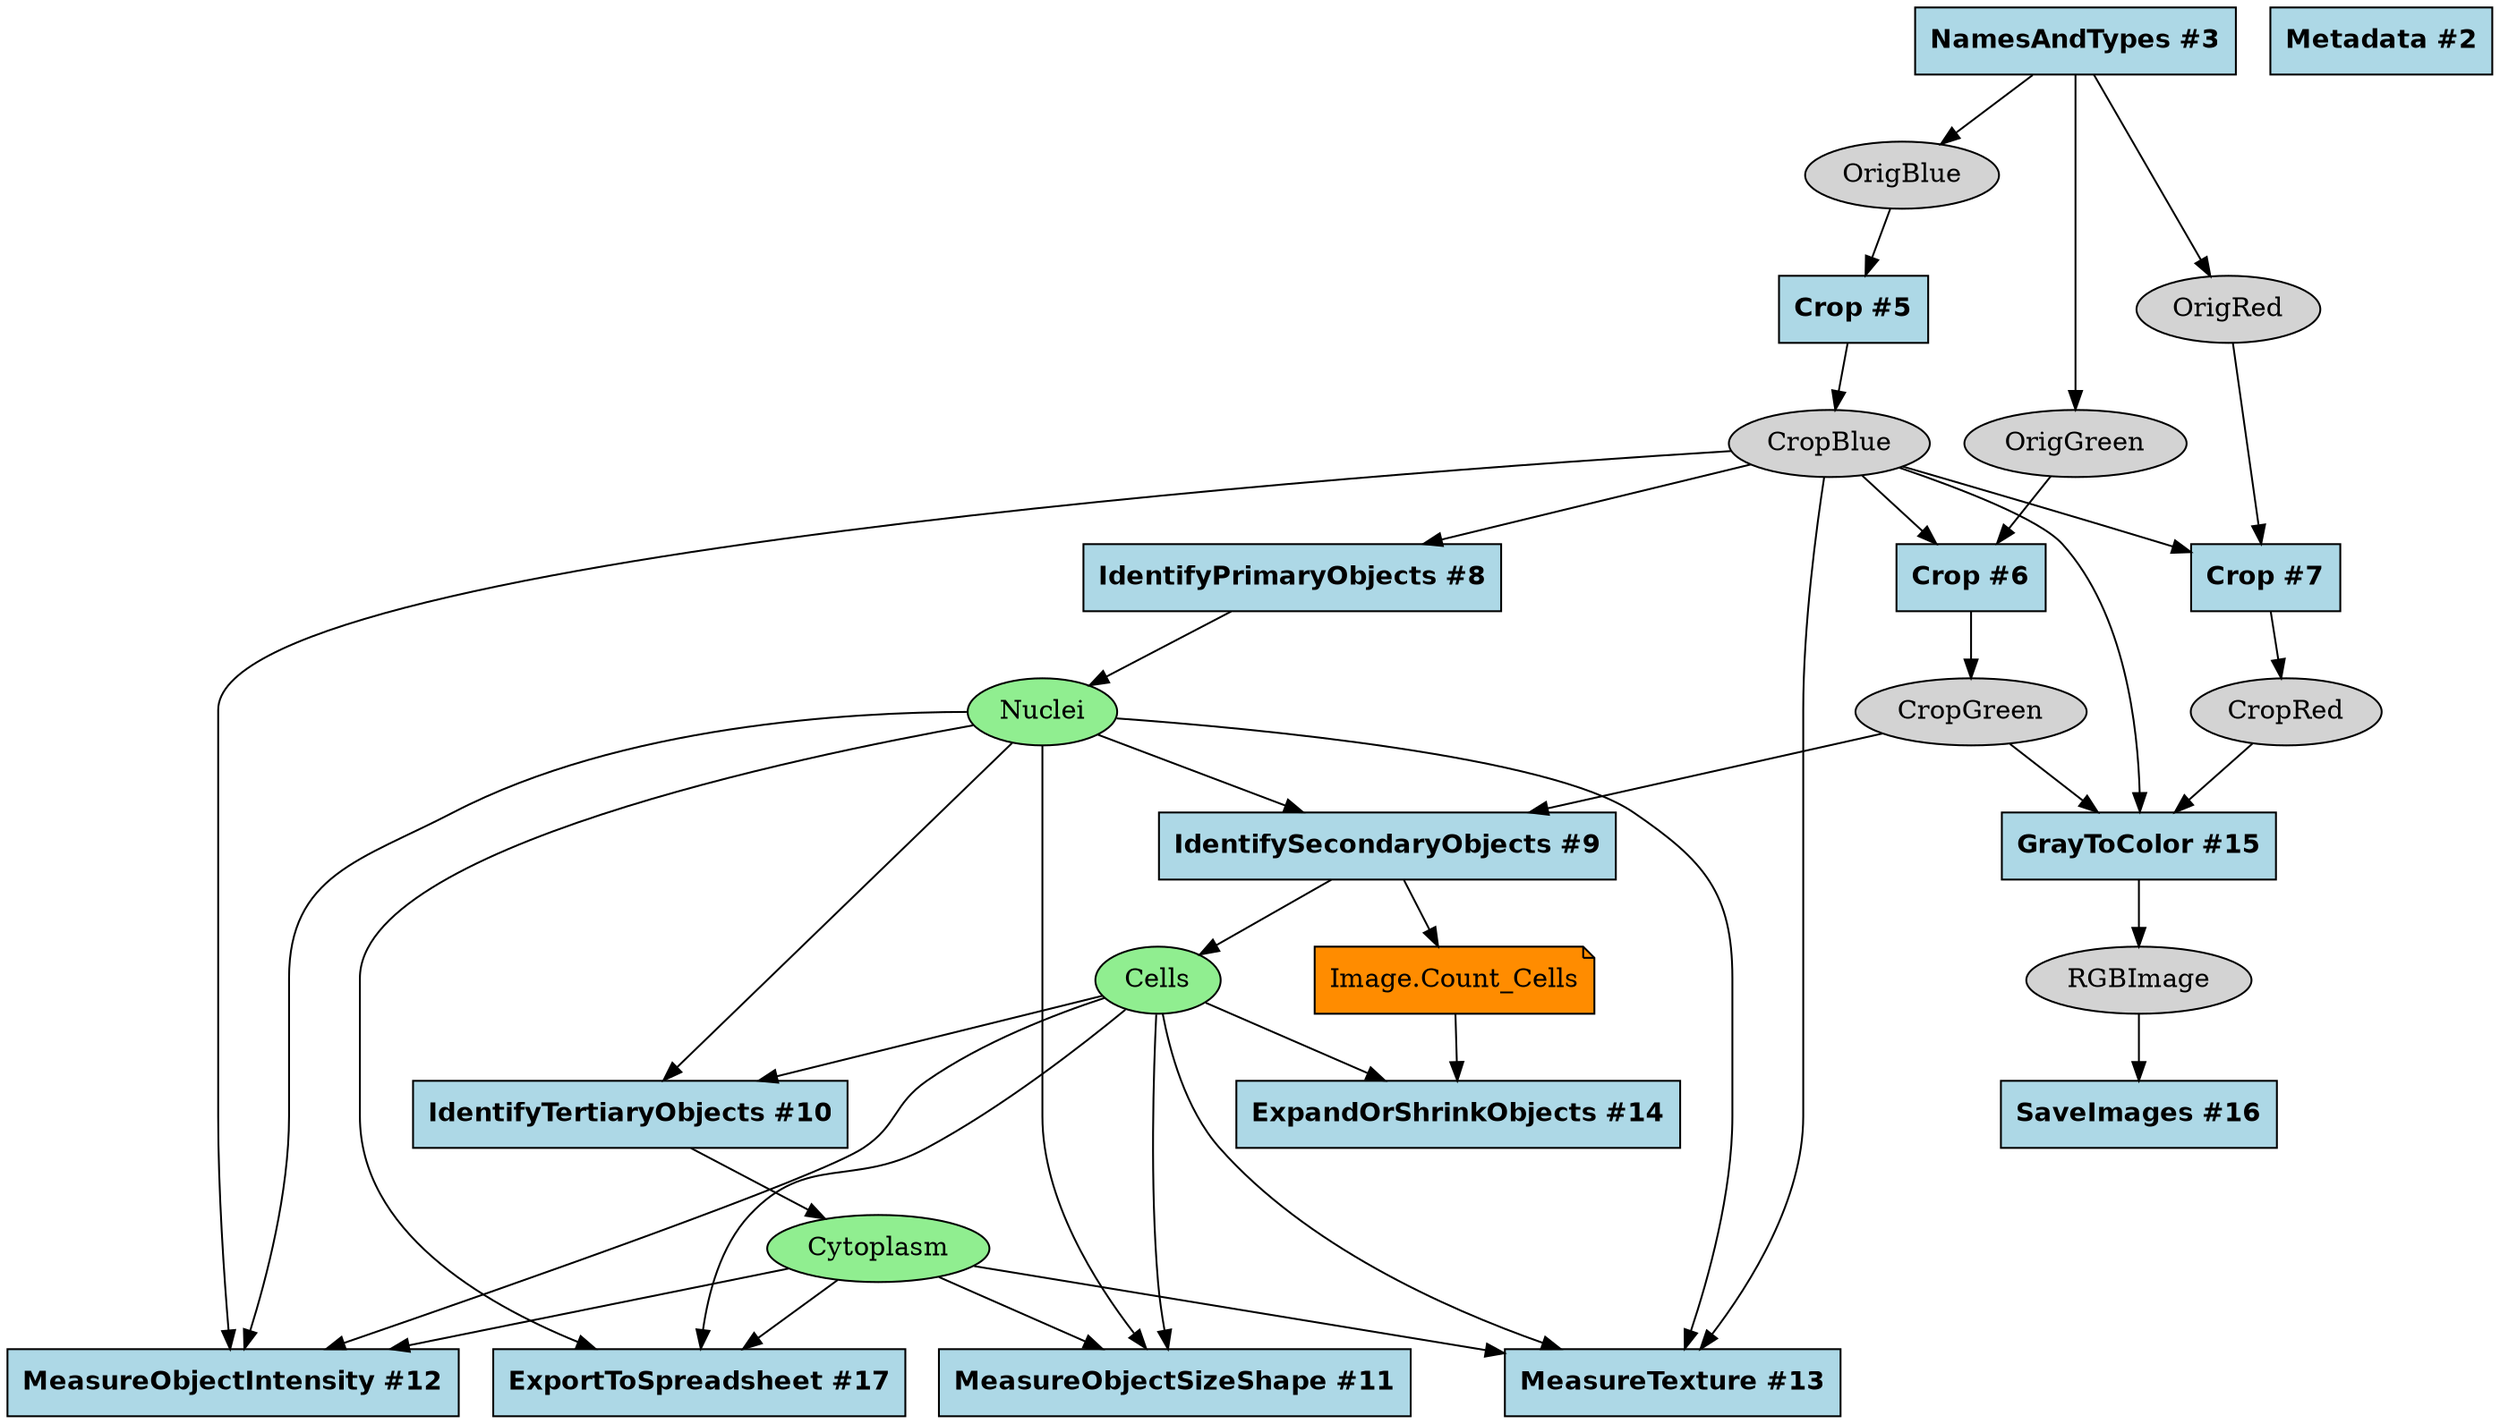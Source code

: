 strict digraph {
Crop_3338c939 [type=module, label="Crop #6", module_name=Crop, module_num=6, original_num=6, stable_id="Crop_3338c939", enabled=True, shape=box, style=filled, fontname="Helvetica-Bold", fillcolor=lightblue];
Crop_69178e56 [type=module, label="Crop #5", module_name=Crop, module_num=5, original_num=5, stable_id="Crop_69178e56", enabled=True, shape=box, style=filled, fontname="Helvetica-Bold", fillcolor=lightblue];
Crop_c899f862 [type=module, label="Crop #7", module_name=Crop, module_num=7, original_num=7, stable_id="Crop_c899f862", enabled=True, shape=box, style=filled, fontname="Helvetica-Bold", fillcolor=lightblue];
ExpandOrShrinkObjects_69eed197 [type=module, label="ExpandOrShrinkObjects #14", module_name=ExpandOrShrinkObjects, module_num=14, original_num=14, stable_id="ExpandOrShrinkObjects_69eed197", enabled=True, shape=box, style=filled, fontname="Helvetica-Bold", fillcolor=lightblue];
ExportToSpreadsheet_33e152a1 [type=module, label="ExportToSpreadsheet #17", module_name=ExportToSpreadsheet, module_num=17, original_num=17, stable_id="ExportToSpreadsheet_33e152a1", enabled=True, shape=box, style=filled, fontname="Helvetica-Bold", fillcolor=lightblue];
GrayToColor_dc85e759 [type=module, label="GrayToColor #15", module_name=GrayToColor, module_num=15, original_num=15, stable_id="GrayToColor_dc85e759", enabled=True, shape=box, style=filled, fontname="Helvetica-Bold", fillcolor=lightblue];
IdentifyPrimaryObjects_607bf3ab [type=module, label="IdentifyPrimaryObjects #8", module_name=IdentifyPrimaryObjects, module_num=8, original_num=8, stable_id="IdentifyPrimaryObjects_607bf3ab", enabled=True, shape=box, style=filled, fontname="Helvetica-Bold", fillcolor=lightblue];
IdentifySecondaryObjects_68fc4233 [type=module, label="IdentifySecondaryObjects #9", module_name=IdentifySecondaryObjects, module_num=9, original_num=9, stable_id="IdentifySecondaryObjects_68fc4233", enabled=True, shape=box, style=filled, fontname="Helvetica-Bold", fillcolor=lightblue];
IdentifyTertiaryObjects_81f6518a [type=module, label="IdentifyTertiaryObjects #10", module_name=IdentifyTertiaryObjects, module_num=10, original_num=10, stable_id="IdentifyTertiaryObjects_81f6518a", enabled=True, shape=box, style=filled, fontname="Helvetica-Bold", fillcolor=lightblue];
MeasureObjectIntensity_d08e8dd [type=module, label="MeasureObjectIntensity #12", module_name=MeasureObjectIntensity, module_num=12, original_num=12, stable_id="MeasureObjectIntensity_d08e8dd", enabled=True, shape=box, style=filled, fontname="Helvetica-Bold", fillcolor=lightblue];
MeasureObjectSizeShape_b98e5e63 [type=module, label="MeasureObjectSizeShape #11", module_name=MeasureObjectSizeShape, module_num=11, original_num=11, stable_id="MeasureObjectSizeShape_b98e5e63", enabled=True, shape=box, style=filled, fontname="Helvetica-Bold", fillcolor=lightblue];
MeasureTexture_f5144687 [type=module, label="MeasureTexture #13", module_name=MeasureTexture, module_num=13, original_num=13, stable_id="MeasureTexture_f5144687", enabled=True, shape=box, style=filled, fontname="Helvetica-Bold", fillcolor=lightblue];
Metadata_949c9235 [type=module, label="Metadata #2", module_name=Metadata, module_num=2, original_num=2, stable_id="Metadata_949c9235", enabled=True, shape=box, style=filled, fontname="Helvetica-Bold", fillcolor=lightblue];
NamesAndTypes_877c906e [type=module, label="NamesAndTypes #3", module_name=NamesAndTypes, module_num=3, original_num=3, stable_id="NamesAndTypes_877c906e", enabled=True, shape=box, style=filled, fontname="Helvetica-Bold", fillcolor=lightblue];
SaveImages_84040f13 [type=module, label="SaveImages #16", module_name=SaveImages, module_num=16, original_num=16, stable_id="SaveImages_84040f13", enabled=True, shape=box, style=filled, fontname="Helvetica-Bold", fillcolor=lightblue];
image__CropBlue [type=image, label=CropBlue, shape=ellipse, style=filled, fillcolor=lightgray];
image__CropGreen [type=image, label=CropGreen, shape=ellipse, style=filled, fillcolor=lightgray];
image__CropRed [type=image, label=CropRed, shape=ellipse, style=filled, fillcolor=lightgray];
image__OrigBlue [type=image, label=OrigBlue, shape=ellipse, style=filled, fillcolor=lightgray];
image__OrigGreen [type=image, label=OrigGreen, shape=ellipse, style=filled, fillcolor=lightgray];
image__OrigRed [type=image, label=OrigRed, shape=ellipse, style=filled, fillcolor=lightgray];
image__RGBImage [type=image, label=RGBImage, shape=ellipse, style=filled, fillcolor=lightgray];
"measurement__Image.Count_Cells" [type=measurement, label="Image.Count_Cells", shape=note, style=filled, fillcolor=darkorange];
object__Cells [type=object, label=Cells, shape=ellipse, style=filled, fillcolor=lightgreen];
object__Cytoplasm [type=object, label=Cytoplasm, shape=ellipse, style=filled, fillcolor=lightgreen];
object__Nuclei [type=object, label=Nuclei, shape=ellipse, style=filled, fillcolor=lightgreen];
Crop_3338c939 -> image__CropGreen [type="image_output"];
Crop_69178e56 -> image__CropBlue [type="image_output"];
Crop_c899f862 -> image__CropRed [type="image_output"];
GrayToColor_dc85e759 -> image__RGBImage [type="image_output"];
IdentifyPrimaryObjects_607bf3ab -> object__Nuclei [type="object_output"];
IdentifySecondaryObjects_68fc4233 -> "measurement__Image.Count_Cells" [type="measurement_output"];
IdentifySecondaryObjects_68fc4233 -> object__Cells [type="object_output"];
IdentifyTertiaryObjects_81f6518a -> object__Cytoplasm [type="object_output"];
NamesAndTypes_877c906e -> image__OrigBlue [type="image_output"];
NamesAndTypes_877c906e -> image__OrigGreen [type="image_output"];
NamesAndTypes_877c906e -> image__OrigRed [type="image_output"];
image__CropBlue -> Crop_3338c939 [type="image_input"];
image__CropBlue -> Crop_c899f862 [type="image_input"];
image__CropBlue -> GrayToColor_dc85e759 [type="image_input"];
image__CropBlue -> IdentifyPrimaryObjects_607bf3ab [type="image_input"];
image__CropBlue -> MeasureObjectIntensity_d08e8dd [type="image_input"];
image__CropBlue -> MeasureTexture_f5144687 [type="image_input"];
image__CropGreen -> GrayToColor_dc85e759 [type="image_input"];
image__CropGreen -> IdentifySecondaryObjects_68fc4233 [type="image_input"];
image__CropRed -> GrayToColor_dc85e759 [type="image_input"];
image__OrigBlue -> Crop_69178e56 [type="image_input"];
image__OrigGreen -> Crop_3338c939 [type="image_input"];
image__OrigRed -> Crop_c899f862 [type="image_input"];
image__RGBImage -> SaveImages_84040f13 [type="image_input"];
"measurement__Image.Count_Cells" -> ExpandOrShrinkObjects_69eed197 [type="measurement_input"];
object__Cells -> ExpandOrShrinkObjects_69eed197 [type="object_input"];
object__Cells -> ExportToSpreadsheet_33e152a1 [type="object_input"];
object__Cells -> IdentifyTertiaryObjects_81f6518a [type="object_input"];
object__Cells -> MeasureObjectIntensity_d08e8dd [type="object_input"];
object__Cells -> MeasureObjectSizeShape_b98e5e63 [type="object_input"];
object__Cells -> MeasureTexture_f5144687 [type="object_input"];
object__Cytoplasm -> ExportToSpreadsheet_33e152a1 [type="object_input"];
object__Cytoplasm -> MeasureObjectIntensity_d08e8dd [type="object_input"];
object__Cytoplasm -> MeasureObjectSizeShape_b98e5e63 [type="object_input"];
object__Cytoplasm -> MeasureTexture_f5144687 [type="object_input"];
object__Nuclei -> ExportToSpreadsheet_33e152a1 [type="object_input"];
object__Nuclei -> IdentifySecondaryObjects_68fc4233 [type="object_input"];
object__Nuclei -> IdentifyTertiaryObjects_81f6518a [type="object_input"];
object__Nuclei -> MeasureObjectIntensity_d08e8dd [type="object_input"];
object__Nuclei -> MeasureObjectSizeShape_b98e5e63 [type="object_input"];
object__Nuclei -> MeasureTexture_f5144687 [type="object_input"];
}
